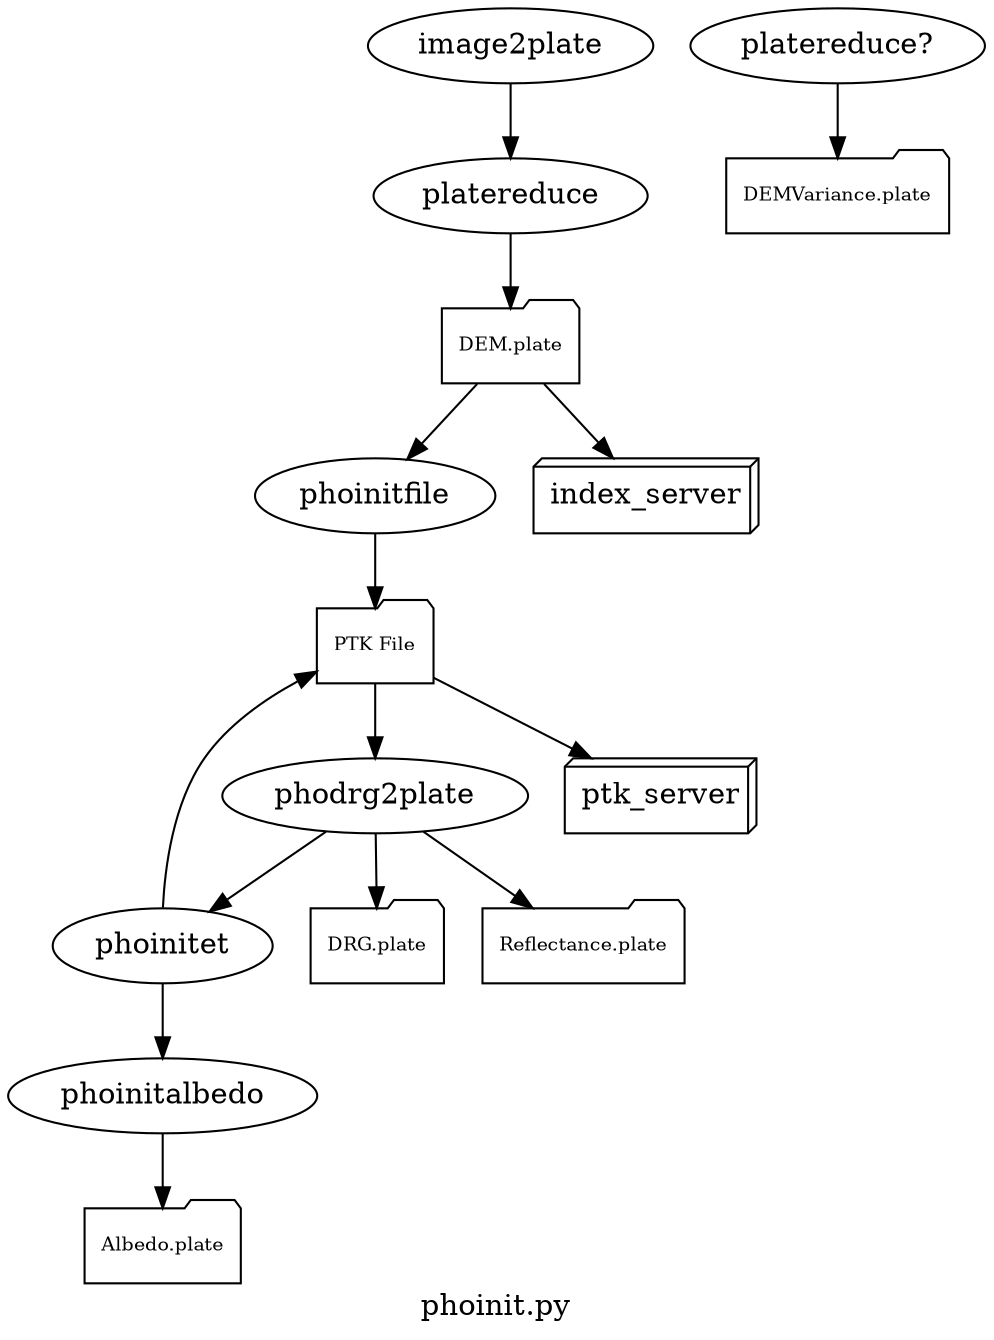 digraph g {

//layout="neato";

// Executables
image2plate; platereduce; phoinitfile; "platereduce?";
phodrg2plate; phoinitet; phoinitalbedo;

// Servers
node [shape=box3d]
ptk_server; index_server;

// Result Nodes
node [fontsize=9,shape=folder,style=solid]
"DEM.plate"; "DEMVariance.plate"; "DRG.plate";
"Reflectance.plate"; "PTK File"; "Albedo.plate";

image2plate -> platereduce -> "DEM.plate" -> index_server;
"platereduce?" -> "DEMVariance.plate"
"DEM.plate" -> phoinitfile -> "PTK File" -> ptk_server;
"PTK File" -> phodrg2plate -> "DRG.plate";
phodrg2plate -> "Reflectance.plate";
phodrg2plate -> phoinitet;
phoinitet -> "PTK File";
phoinitet -> phoinitalbedo;
phoinitalbedo -> "Albedo.plate";

label = "phoinit.py";

}